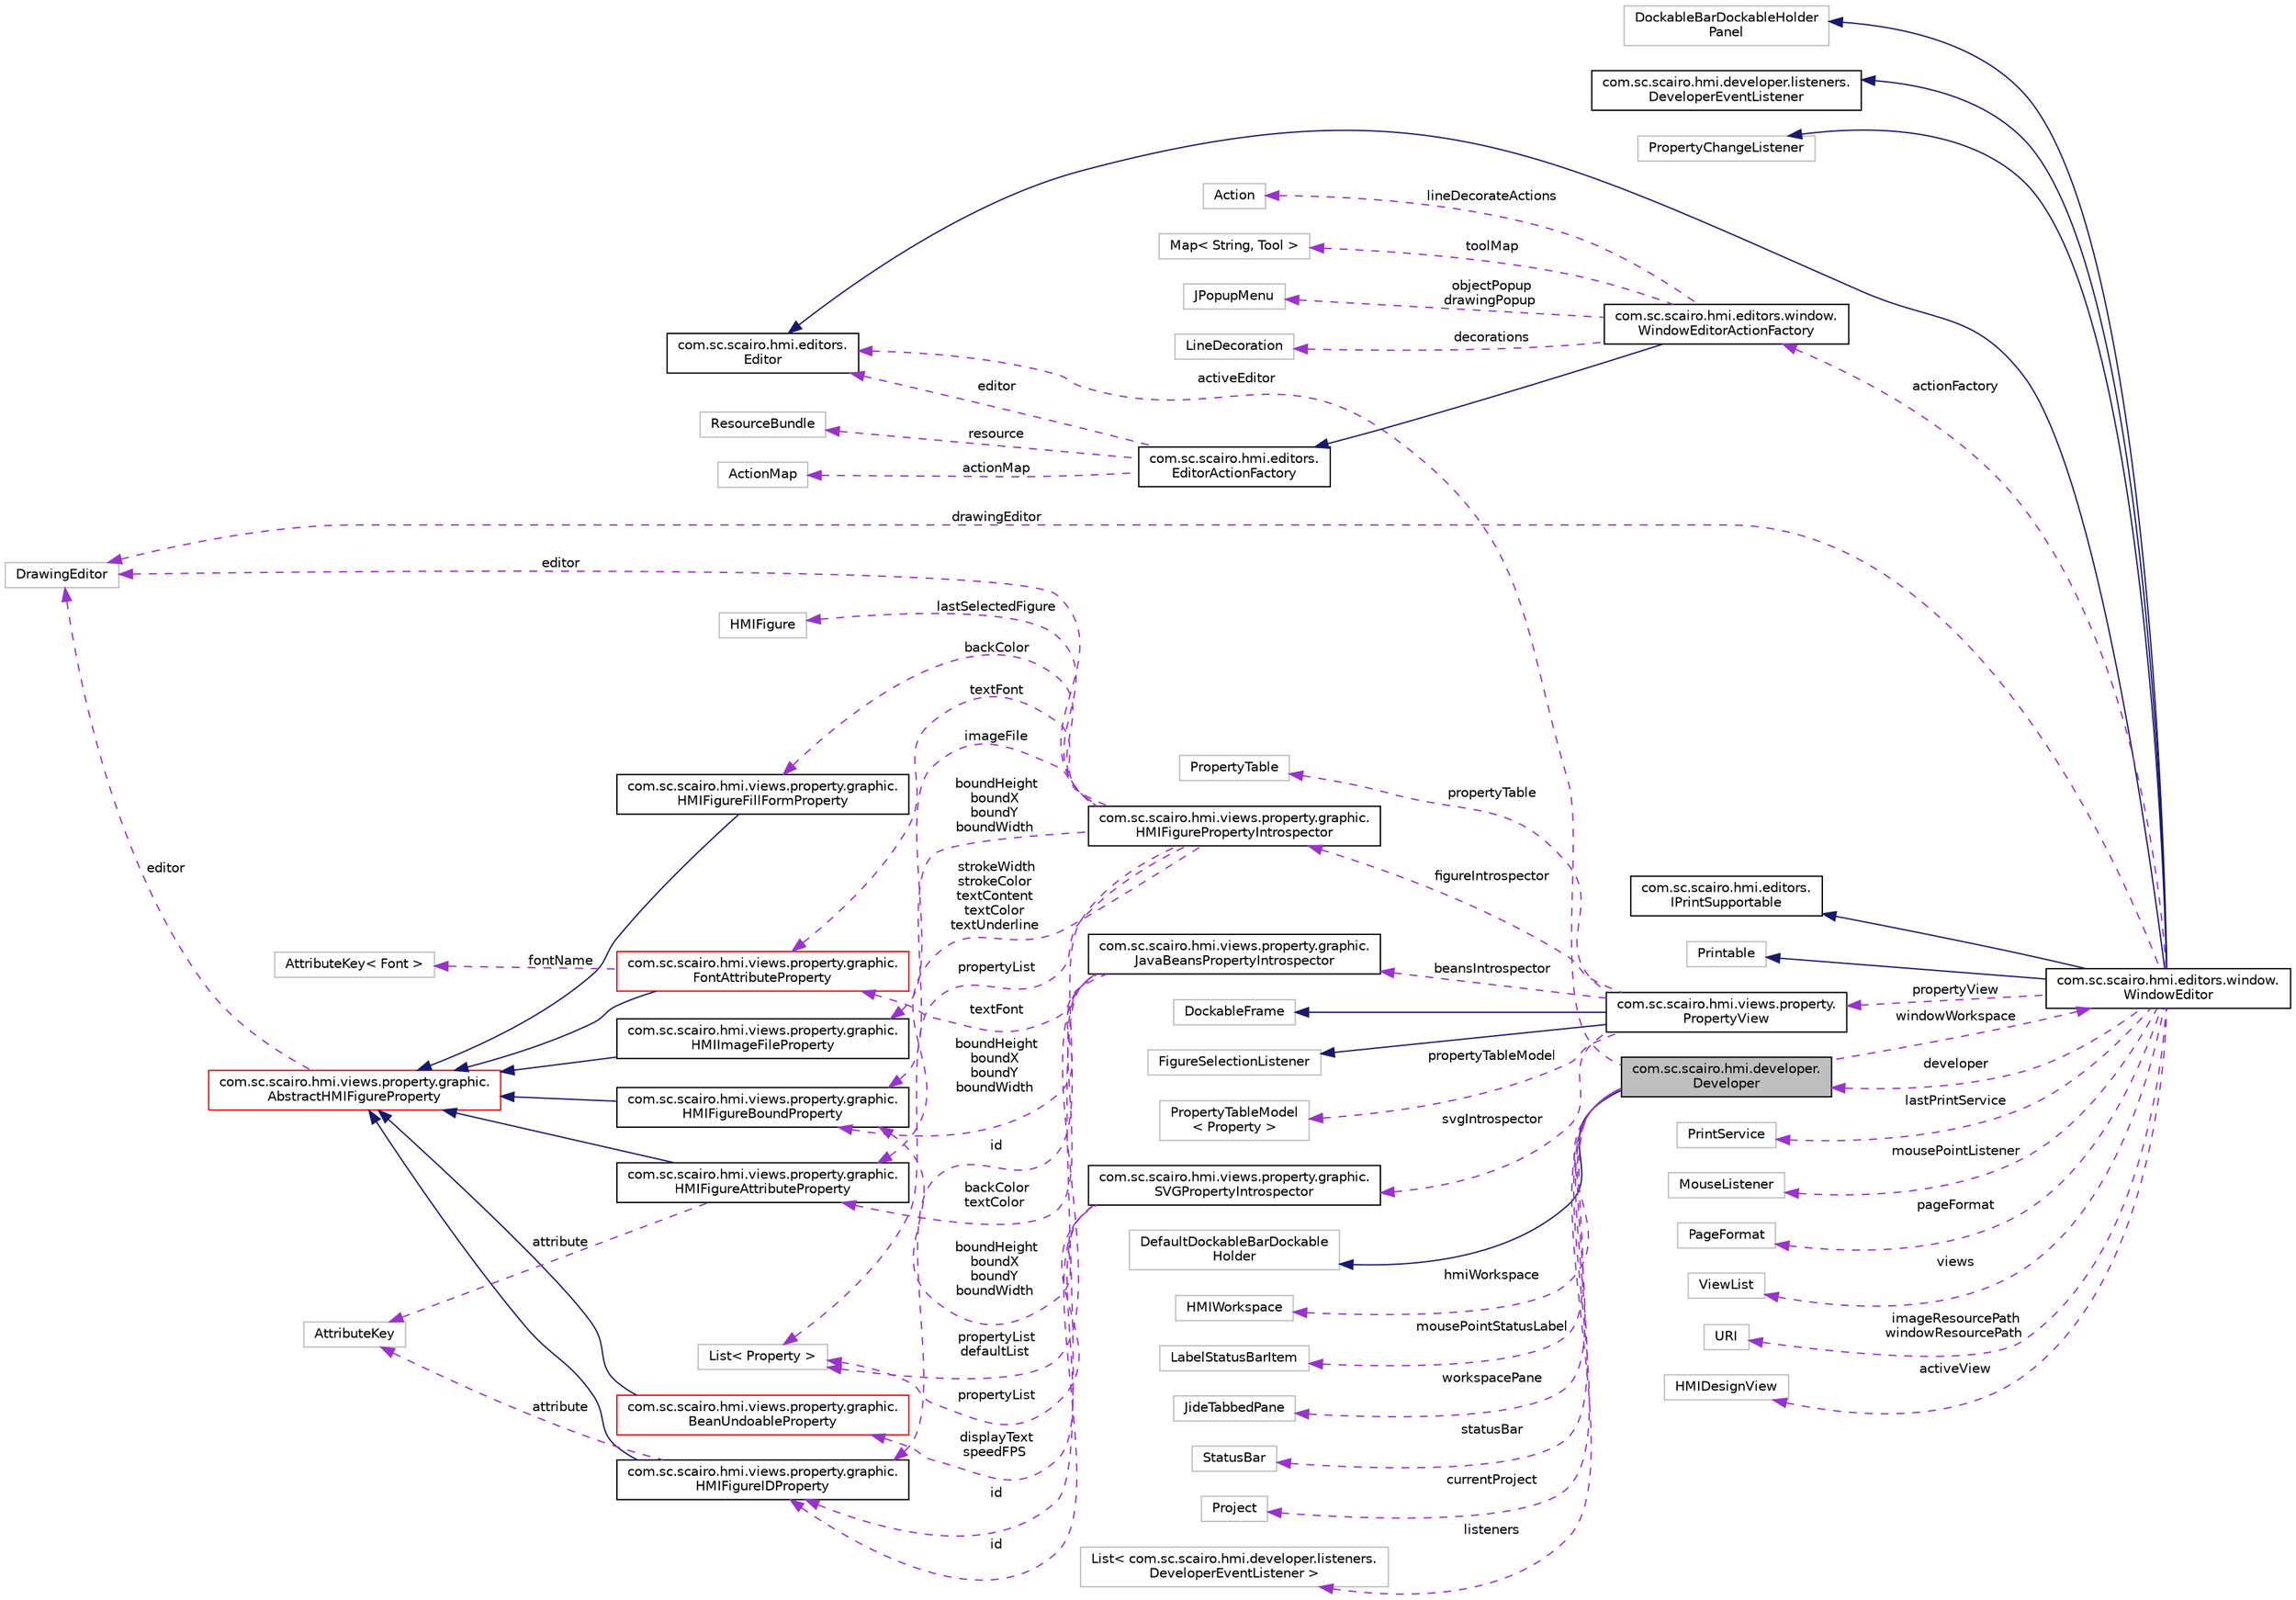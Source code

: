 digraph "com.sc.scairo.hmi.developer.Developer"
{
 // LATEX_PDF_SIZE
  edge [fontname="Helvetica",fontsize="10",labelfontname="Helvetica",labelfontsize="10"];
  node [fontname="Helvetica",fontsize="10",shape=record];
  rankdir="LR";
  Node1 [label="com.sc.scairo.hmi.developer.\lDeveloper",height=0.2,width=0.4,color="black", fillcolor="grey75", style="filled", fontcolor="black",tooltip=" "];
  Node2 -> Node1 [dir="back",color="midnightblue",fontsize="10",style="solid",fontname="Helvetica"];
  Node2 [label="DefaultDockableBarDockable\lHolder",height=0.2,width=0.4,color="grey75", fillcolor="white", style="filled",tooltip=" "];
  Node3 -> Node1 [dir="back",color="darkorchid3",fontsize="10",style="dashed",label=" hmiWorkspace" ,fontname="Helvetica"];
  Node3 [label="HMIWorkspace",height=0.2,width=0.4,color="grey75", fillcolor="white", style="filled",tooltip=" "];
  Node4 -> Node1 [dir="back",color="darkorchid3",fontsize="10",style="dashed",label=" windowWorkspace" ,fontname="Helvetica"];
  Node4 [label="com.sc.scairo.hmi.editors.window.\lWindowEditor",height=0.2,width=0.4,color="black", fillcolor="white", style="filled",URL="$classcom_1_1sc_1_1scairo_1_1hmi_1_1editors_1_1window_1_1_window_editor.html",tooltip=" "];
  Node5 -> Node4 [dir="back",color="midnightblue",fontsize="10",style="solid",fontname="Helvetica"];
  Node5 [label="DockableBarDockableHolder\lPanel",height=0.2,width=0.4,color="grey75", fillcolor="white", style="filled",tooltip=" "];
  Node6 -> Node4 [dir="back",color="midnightblue",fontsize="10",style="solid",fontname="Helvetica"];
  Node6 [label="com.sc.scairo.hmi.developer.listeners.\lDeveloperEventListener",height=0.2,width=0.4,color="black", fillcolor="white", style="filled",URL="$interfacecom_1_1sc_1_1scairo_1_1hmi_1_1developer_1_1listeners_1_1_developer_event_listener.html",tooltip=" "];
  Node7 -> Node4 [dir="back",color="midnightblue",fontsize="10",style="solid",fontname="Helvetica"];
  Node7 [label="PropertyChangeListener",height=0.2,width=0.4,color="grey75", fillcolor="white", style="filled",tooltip=" "];
  Node8 -> Node4 [dir="back",color="midnightblue",fontsize="10",style="solid",fontname="Helvetica"];
  Node8 [label="com.sc.scairo.hmi.editors.\lEditor",height=0.2,width=0.4,color="black", fillcolor="white", style="filled",URL="$interfacecom_1_1sc_1_1scairo_1_1hmi_1_1editors_1_1_editor.html",tooltip=" "];
  Node9 -> Node4 [dir="back",color="midnightblue",fontsize="10",style="solid",fontname="Helvetica"];
  Node9 [label="com.sc.scairo.hmi.editors.\lIPrintSupportable",height=0.2,width=0.4,color="black", fillcolor="white", style="filled",URL="$interfacecom_1_1sc_1_1scairo_1_1hmi_1_1editors_1_1_i_print_supportable.html",tooltip=" "];
  Node10 -> Node4 [dir="back",color="midnightblue",fontsize="10",style="solid",fontname="Helvetica"];
  Node10 [label="Printable",height=0.2,width=0.4,color="grey75", fillcolor="white", style="filled",tooltip=" "];
  Node11 -> Node4 [dir="back",color="darkorchid3",fontsize="10",style="dashed",label=" drawingEditor" ,fontname="Helvetica"];
  Node11 [label="DrawingEditor",height=0.2,width=0.4,color="grey75", fillcolor="white", style="filled",tooltip=" "];
  Node12 -> Node4 [dir="back",color="darkorchid3",fontsize="10",style="dashed",label=" lastPrintService" ,fontname="Helvetica"];
  Node12 [label="PrintService",height=0.2,width=0.4,color="grey75", fillcolor="white", style="filled",tooltip=" "];
  Node13 -> Node4 [dir="back",color="darkorchid3",fontsize="10",style="dashed",label=" mousePointListener" ,fontname="Helvetica"];
  Node13 [label="MouseListener",height=0.2,width=0.4,color="grey75", fillcolor="white", style="filled",tooltip=" "];
  Node14 -> Node4 [dir="back",color="darkorchid3",fontsize="10",style="dashed",label=" pageFormat" ,fontname="Helvetica"];
  Node14 [label="PageFormat",height=0.2,width=0.4,color="grey75", fillcolor="white", style="filled",tooltip=" "];
  Node15 -> Node4 [dir="back",color="darkorchid3",fontsize="10",style="dashed",label=" views" ,fontname="Helvetica"];
  Node15 [label="ViewList",height=0.2,width=0.4,color="grey75", fillcolor="white", style="filled",tooltip=" "];
  Node16 -> Node4 [dir="back",color="darkorchid3",fontsize="10",style="dashed",label=" imageResourcePath\nwindowResourcePath" ,fontname="Helvetica"];
  Node16 [label="URI",height=0.2,width=0.4,color="grey75", fillcolor="white", style="filled",tooltip=" "];
  Node17 -> Node4 [dir="back",color="darkorchid3",fontsize="10",style="dashed",label=" activeView" ,fontname="Helvetica"];
  Node17 [label="HMIDesignView",height=0.2,width=0.4,color="grey75", fillcolor="white", style="filled",tooltip=" "];
  Node1 -> Node4 [dir="back",color="darkorchid3",fontsize="10",style="dashed",label=" developer" ,fontname="Helvetica"];
  Node18 -> Node4 [dir="back",color="darkorchid3",fontsize="10",style="dashed",label=" propertyView" ,fontname="Helvetica"];
  Node18 [label="com.sc.scairo.hmi.views.property.\lPropertyView",height=0.2,width=0.4,color="black", fillcolor="white", style="filled",URL="$classcom_1_1sc_1_1scairo_1_1hmi_1_1views_1_1property_1_1_property_view.html",tooltip=" "];
  Node19 -> Node18 [dir="back",color="midnightblue",fontsize="10",style="solid",fontname="Helvetica"];
  Node19 [label="DockableFrame",height=0.2,width=0.4,color="grey75", fillcolor="white", style="filled",tooltip=" "];
  Node20 -> Node18 [dir="back",color="midnightblue",fontsize="10",style="solid",fontname="Helvetica"];
  Node20 [label="FigureSelectionListener",height=0.2,width=0.4,color="grey75", fillcolor="white", style="filled",tooltip=" "];
  Node21 -> Node18 [dir="back",color="darkorchid3",fontsize="10",style="dashed",label=" beansIntrospector" ,fontname="Helvetica"];
  Node21 [label="com.sc.scairo.hmi.views.property.graphic.\lJavaBeansPropertyIntrospector",height=0.2,width=0.4,color="black", fillcolor="white", style="filled",URL="$classcom_1_1sc_1_1scairo_1_1hmi_1_1views_1_1property_1_1graphic_1_1_java_beans_property_introspector.html",tooltip=" "];
  Node22 -> Node21 [dir="back",color="darkorchid3",fontsize="10",style="dashed",label=" boundHeight\nboundX\nboundY\nboundWidth" ,fontname="Helvetica"];
  Node22 [label="com.sc.scairo.hmi.views.property.graphic.\lHMIFigureBoundProperty",height=0.2,width=0.4,color="black", fillcolor="white", style="filled",URL="$classcom_1_1sc_1_1scairo_1_1hmi_1_1views_1_1property_1_1graphic_1_1_h_m_i_figure_bound_property.html",tooltip=" "];
  Node23 -> Node22 [dir="back",color="midnightblue",fontsize="10",style="solid",fontname="Helvetica"];
  Node23 [label="com.sc.scairo.hmi.views.property.graphic.\lAbstractHMIFigureProperty",height=0.2,width=0.4,color="red", fillcolor="white", style="filled",URL="$classcom_1_1sc_1_1scairo_1_1hmi_1_1views_1_1property_1_1graphic_1_1_abstract_h_m_i_figure_property.html",tooltip=" "];
  Node11 -> Node23 [dir="back",color="darkorchid3",fontsize="10",style="dashed",label=" editor" ,fontname="Helvetica"];
  Node27 -> Node21 [dir="back",color="darkorchid3",fontsize="10",style="dashed",label=" id" ,fontname="Helvetica"];
  Node27 [label="com.sc.scairo.hmi.views.property.graphic.\lHMIFigureIDProperty",height=0.2,width=0.4,color="black", fillcolor="white", style="filled",URL="$classcom_1_1sc_1_1scairo_1_1hmi_1_1views_1_1property_1_1graphic_1_1_h_m_i_figure_i_d_property.html",tooltip=" "];
  Node23 -> Node27 [dir="back",color="midnightblue",fontsize="10",style="solid",fontname="Helvetica"];
  Node28 -> Node27 [dir="back",color="darkorchid3",fontsize="10",style="dashed",label=" attribute" ,fontname="Helvetica"];
  Node28 [label="AttributeKey",height=0.2,width=0.4,color="grey75", fillcolor="white", style="filled",tooltip=" "];
  Node29 -> Node21 [dir="back",color="darkorchid3",fontsize="10",style="dashed",label=" propertyList\ndefaultList" ,fontname="Helvetica"];
  Node29 [label="List\< Property \>",height=0.2,width=0.4,color="grey75", fillcolor="white", style="filled",tooltip=" "];
  Node30 -> Node21 [dir="back",color="darkorchid3",fontsize="10",style="dashed",label=" backColor\ntextColor" ,fontname="Helvetica"];
  Node30 [label="com.sc.scairo.hmi.views.property.graphic.\lHMIFigureAttributeProperty",height=0.2,width=0.4,color="black", fillcolor="white", style="filled",URL="$classcom_1_1sc_1_1scairo_1_1hmi_1_1views_1_1property_1_1graphic_1_1_h_m_i_figure_attribute_property.html",tooltip=" "];
  Node23 -> Node30 [dir="back",color="midnightblue",fontsize="10",style="solid",fontname="Helvetica"];
  Node28 -> Node30 [dir="back",color="darkorchid3",fontsize="10",style="dashed",label=" attribute" ,fontname="Helvetica"];
  Node31 -> Node21 [dir="back",color="darkorchid3",fontsize="10",style="dashed",label=" textFont" ,fontname="Helvetica"];
  Node31 [label="com.sc.scairo.hmi.views.property.graphic.\lFontAttributeProperty",height=0.2,width=0.4,color="red", fillcolor="white", style="filled",URL="$classcom_1_1sc_1_1scairo_1_1hmi_1_1views_1_1property_1_1graphic_1_1_font_attribute_property.html",tooltip=" "];
  Node23 -> Node31 [dir="back",color="midnightblue",fontsize="10",style="solid",fontname="Helvetica"];
  Node32 -> Node31 [dir="back",color="darkorchid3",fontsize="10",style="dashed",label=" fontName" ,fontname="Helvetica"];
  Node32 [label="AttributeKey\< Font \>",height=0.2,width=0.4,color="grey75", fillcolor="white", style="filled",tooltip=" "];
  Node35 -> Node18 [dir="back",color="darkorchid3",fontsize="10",style="dashed",label=" figureIntrospector" ,fontname="Helvetica"];
  Node35 [label="com.sc.scairo.hmi.views.property.graphic.\lHMIFigurePropertyIntrospector",height=0.2,width=0.4,color="black", fillcolor="white", style="filled",URL="$classcom_1_1sc_1_1scairo_1_1hmi_1_1views_1_1property_1_1graphic_1_1_h_m_i_figure_property_introspector.html",tooltip=" "];
  Node11 -> Node35 [dir="back",color="darkorchid3",fontsize="10",style="dashed",label=" editor" ,fontname="Helvetica"];
  Node22 -> Node35 [dir="back",color="darkorchid3",fontsize="10",style="dashed",label=" boundHeight\nboundX\nboundY\nboundWidth" ,fontname="Helvetica"];
  Node27 -> Node35 [dir="back",color="darkorchid3",fontsize="10",style="dashed",label=" id" ,fontname="Helvetica"];
  Node36 -> Node35 [dir="back",color="darkorchid3",fontsize="10",style="dashed",label=" backColor" ,fontname="Helvetica"];
  Node36 [label="com.sc.scairo.hmi.views.property.graphic.\lHMIFigureFillFormProperty",height=0.2,width=0.4,color="black", fillcolor="white", style="filled",URL="$classcom_1_1sc_1_1scairo_1_1hmi_1_1views_1_1property_1_1graphic_1_1_h_m_i_figure_fill_form_property.html",tooltip=" "];
  Node23 -> Node36 [dir="back",color="midnightblue",fontsize="10",style="solid",fontname="Helvetica"];
  Node29 -> Node35 [dir="back",color="darkorchid3",fontsize="10",style="dashed",label=" propertyList" ,fontname="Helvetica"];
  Node37 -> Node35 [dir="back",color="darkorchid3",fontsize="10",style="dashed",label=" imageFile" ,fontname="Helvetica"];
  Node37 [label="com.sc.scairo.hmi.views.property.graphic.\lHMIImageFileProperty",height=0.2,width=0.4,color="black", fillcolor="white", style="filled",URL="$classcom_1_1sc_1_1scairo_1_1hmi_1_1views_1_1property_1_1graphic_1_1_h_m_i_image_file_property.html",tooltip=" "];
  Node23 -> Node37 [dir="back",color="midnightblue",fontsize="10",style="solid",fontname="Helvetica"];
  Node30 -> Node35 [dir="back",color="darkorchid3",fontsize="10",style="dashed",label=" strokeWidth\nstrokeColor\ntextContent\ntextColor\ntextUnderline" ,fontname="Helvetica"];
  Node31 -> Node35 [dir="back",color="darkorchid3",fontsize="10",style="dashed",label=" textFont" ,fontname="Helvetica"];
  Node38 -> Node35 [dir="back",color="darkorchid3",fontsize="10",style="dashed",label=" lastSelectedFigure" ,fontname="Helvetica"];
  Node38 [label="HMIFigure",height=0.2,width=0.4,color="grey75", fillcolor="white", style="filled",tooltip=" "];
  Node39 -> Node18 [dir="back",color="darkorchid3",fontsize="10",style="dashed",label=" propertyTableModel" ,fontname="Helvetica"];
  Node39 [label="PropertyTableModel\l\< Property \>",height=0.2,width=0.4,color="grey75", fillcolor="white", style="filled",tooltip=" "];
  Node40 -> Node18 [dir="back",color="darkorchid3",fontsize="10",style="dashed",label=" propertyTable" ,fontname="Helvetica"];
  Node40 [label="PropertyTable",height=0.2,width=0.4,color="grey75", fillcolor="white", style="filled",tooltip=" "];
  Node41 -> Node18 [dir="back",color="darkorchid3",fontsize="10",style="dashed",label=" svgIntrospector" ,fontname="Helvetica"];
  Node41 [label="com.sc.scairo.hmi.views.property.graphic.\lSVGPropertyIntrospector",height=0.2,width=0.4,color="black", fillcolor="white", style="filled",URL="$classcom_1_1sc_1_1scairo_1_1hmi_1_1views_1_1property_1_1graphic_1_1_s_v_g_property_introspector.html",tooltip=" "];
  Node22 -> Node41 [dir="back",color="darkorchid3",fontsize="10",style="dashed",label=" boundHeight\nboundX\nboundY\nboundWidth" ,fontname="Helvetica"];
  Node27 -> Node41 [dir="back",color="darkorchid3",fontsize="10",style="dashed",label=" id" ,fontname="Helvetica"];
  Node42 -> Node41 [dir="back",color="darkorchid3",fontsize="10",style="dashed",label=" displayText\nspeedFPS" ,fontname="Helvetica"];
  Node42 [label="com.sc.scairo.hmi.views.property.graphic.\lBeanUndoableProperty",height=0.2,width=0.4,color="red", fillcolor="white", style="filled",URL="$classcom_1_1sc_1_1scairo_1_1hmi_1_1views_1_1property_1_1graphic_1_1_bean_undoable_property.html",tooltip=" "];
  Node23 -> Node42 [dir="back",color="midnightblue",fontsize="10",style="solid",fontname="Helvetica"];
  Node29 -> Node41 [dir="back",color="darkorchid3",fontsize="10",style="dashed",label=" propertyList" ,fontname="Helvetica"];
  Node44 -> Node4 [dir="back",color="darkorchid3",fontsize="10",style="dashed",label=" actionFactory" ,fontname="Helvetica"];
  Node44 [label="com.sc.scairo.hmi.editors.window.\lWindowEditorActionFactory",height=0.2,width=0.4,color="black", fillcolor="white", style="filled",URL="$classcom_1_1sc_1_1scairo_1_1hmi_1_1editors_1_1window_1_1_window_editor_action_factory.html",tooltip=" "];
  Node45 -> Node44 [dir="back",color="midnightblue",fontsize="10",style="solid",fontname="Helvetica"];
  Node45 [label="com.sc.scairo.hmi.editors.\lEditorActionFactory",height=0.2,width=0.4,color="black", fillcolor="white", style="filled",URL="$classcom_1_1sc_1_1scairo_1_1hmi_1_1editors_1_1_editor_action_factory.html",tooltip=" "];
  Node46 -> Node45 [dir="back",color="darkorchid3",fontsize="10",style="dashed",label=" resource" ,fontname="Helvetica"];
  Node46 [label="ResourceBundle",height=0.2,width=0.4,color="grey75", fillcolor="white", style="filled",tooltip=" "];
  Node47 -> Node45 [dir="back",color="darkorchid3",fontsize="10",style="dashed",label=" actionMap" ,fontname="Helvetica"];
  Node47 [label="ActionMap",height=0.2,width=0.4,color="grey75", fillcolor="white", style="filled",tooltip=" "];
  Node8 -> Node45 [dir="back",color="darkorchid3",fontsize="10",style="dashed",label=" editor" ,fontname="Helvetica"];
  Node48 -> Node44 [dir="back",color="darkorchid3",fontsize="10",style="dashed",label=" objectPopup\ndrawingPopup" ,fontname="Helvetica"];
  Node48 [label="JPopupMenu",height=0.2,width=0.4,color="grey75", fillcolor="white", style="filled",tooltip=" "];
  Node49 -> Node44 [dir="back",color="darkorchid3",fontsize="10",style="dashed",label=" decorations" ,fontname="Helvetica"];
  Node49 [label="LineDecoration",height=0.2,width=0.4,color="grey75", fillcolor="white", style="filled",tooltip=" "];
  Node50 -> Node44 [dir="back",color="darkorchid3",fontsize="10",style="dashed",label=" lineDecorateActions" ,fontname="Helvetica"];
  Node50 [label="Action",height=0.2,width=0.4,color="grey75", fillcolor="white", style="filled",tooltip=" "];
  Node51 -> Node44 [dir="back",color="darkorchid3",fontsize="10",style="dashed",label=" toolMap" ,fontname="Helvetica"];
  Node51 [label="Map\< String, Tool \>",height=0.2,width=0.4,color="grey75", fillcolor="white", style="filled",tooltip=" "];
  Node52 -> Node1 [dir="back",color="darkorchid3",fontsize="10",style="dashed",label=" mousePointStatusLabel" ,fontname="Helvetica"];
  Node52 [label="LabelStatusBarItem",height=0.2,width=0.4,color="grey75", fillcolor="white", style="filled",tooltip=" "];
  Node53 -> Node1 [dir="back",color="darkorchid3",fontsize="10",style="dashed",label=" workspacePane" ,fontname="Helvetica"];
  Node53 [label="JideTabbedPane",height=0.2,width=0.4,color="grey75", fillcolor="white", style="filled",tooltip=" "];
  Node54 -> Node1 [dir="back",color="darkorchid3",fontsize="10",style="dashed",label=" statusBar" ,fontname="Helvetica"];
  Node54 [label="StatusBar",height=0.2,width=0.4,color="grey75", fillcolor="white", style="filled",tooltip=" "];
  Node55 -> Node1 [dir="back",color="darkorchid3",fontsize="10",style="dashed",label=" currentProject" ,fontname="Helvetica"];
  Node55 [label="Project",height=0.2,width=0.4,color="grey75", fillcolor="white", style="filled",tooltip=" "];
  Node56 -> Node1 [dir="back",color="darkorchid3",fontsize="10",style="dashed",label=" listeners" ,fontname="Helvetica"];
  Node56 [label="List\< com.sc.scairo.hmi.developer.listeners.\lDeveloperEventListener \>",height=0.2,width=0.4,color="grey75", fillcolor="white", style="filled",tooltip=" "];
  Node8 -> Node1 [dir="back",color="darkorchid3",fontsize="10",style="dashed",label=" activeEditor" ,fontname="Helvetica"];
}
